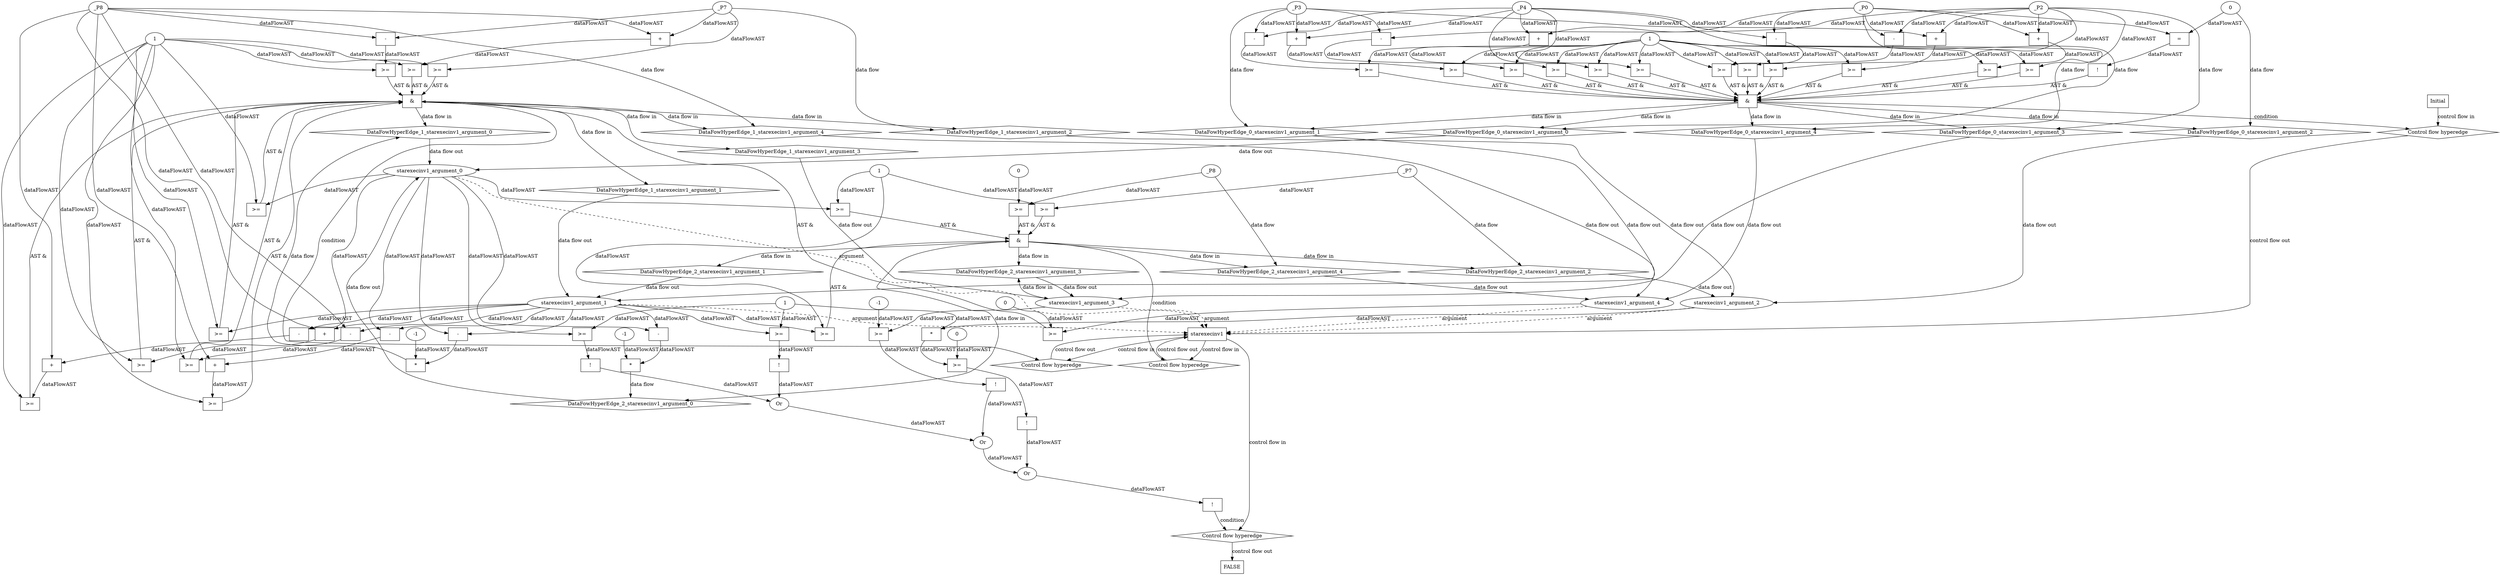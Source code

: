 digraph dag {
"starexecinv1" [label="starexecinv1" nodeName="starexecinv1" class=cfn  shape="rect"];
FALSE [label="FALSE" nodeName=FALSE class=cfn  shape="rect"];
Initial [label="Initial" nodeName=Initial class=cfn  shape="rect"];
ControlFowHyperEdge_0 [label="Control flow hyperedge" nodeName=ControlFowHyperEdge_0 class=controlFlowHyperEdge shape="diamond"];
"Initial" -> ControlFowHyperEdge_0 [label="control flow in"]
ControlFowHyperEdge_0 -> "starexecinv1" [label="control flow out"]
ControlFowHyperEdge_1 [label="Control flow hyperedge" nodeName=ControlFowHyperEdge_1 class=controlFlowHyperEdge shape="diamond"];
"starexecinv1" -> ControlFowHyperEdge_1 [label="control flow in"]
ControlFowHyperEdge_1 -> "starexecinv1" [label="control flow out"]
ControlFowHyperEdge_2 [label="Control flow hyperedge" nodeName=ControlFowHyperEdge_2 class=controlFlowHyperEdge shape="diamond"];
"starexecinv1" -> ControlFowHyperEdge_2 [label="control flow in"]
ControlFowHyperEdge_2 -> "starexecinv1" [label="control flow out"]
ControlFowHyperEdge_3 [label="Control flow hyperedge" nodeName=ControlFowHyperEdge_3 class=controlFlowHyperEdge shape="diamond"];
"starexecinv1" -> ControlFowHyperEdge_3 [label="control flow in"]
ControlFowHyperEdge_3 -> "FALSE" [label="control flow out"]
"starexecinv1_argument_0" [label="starexecinv1_argument_0" nodeName=argument0 class=argument  head="starexecinv1" shape="oval"];
"starexecinv1_argument_0" -> "starexecinv1"[label="argument" style="dashed"]
"starexecinv1_argument_1" [label="starexecinv1_argument_1" nodeName=argument1 class=argument  head="starexecinv1" shape="oval"];
"starexecinv1_argument_1" -> "starexecinv1"[label="argument" style="dashed"]
"starexecinv1_argument_2" [label="starexecinv1_argument_2" nodeName=argument2 class=argument  head="starexecinv1" shape="oval"];
"starexecinv1_argument_2" -> "starexecinv1"[label="argument" style="dashed"]
"starexecinv1_argument_3" [label="starexecinv1_argument_3" nodeName=argument3 class=argument  head="starexecinv1" shape="oval"];
"starexecinv1_argument_3" -> "starexecinv1"[label="argument" style="dashed"]
"starexecinv1_argument_4" [label="starexecinv1_argument_4" nodeName=argument4 class=argument  head="starexecinv1" shape="oval"];
"starexecinv1_argument_4" -> "starexecinv1"[label="argument" style="dashed"]

"xxxstarexecinv1___Initial_0xxx_and" [label="&" nodeName="xxxstarexecinv1___Initial_0xxx_and" class=Operator shape="rect"];
"xxxstarexecinv1___Initial_0xxxguard12_node_0" [label=">=" nodeName="xxxstarexecinv1___Initial_0xxxguard12_node_0" class=Operator  shape="rect"];
"xxxstarexecinv1___Initial_0xxxguard12_node_1" [label="-" nodeName="xxxstarexecinv1___Initial_0xxxguard12_node_1" class= Operator shape="rect"];
"xxxstarexecinv1___Initial_0xxxguard12_node_1" -> "xxxstarexecinv1___Initial_0xxxguard12_node_0"[label="dataFlowAST"]
"xxxstarexecinv1___Initial_0xxxguard_0_node_2" -> "xxxstarexecinv1___Initial_0xxxguard12_node_0"[label="dataFlowAST"]
"xxxstarexecinv1___Initial_0xxxdataFlow4_node_0" -> "xxxstarexecinv1___Initial_0xxxguard12_node_1"[label="dataFlowAST"]
"xxxstarexecinv1___Initial_0xxxdataFlow1_node_0" -> "xxxstarexecinv1___Initial_0xxxguard12_node_1"[label="dataFlowAST"]

"xxxstarexecinv1___Initial_0xxxguard12_node_0" -> "xxxstarexecinv1___Initial_0xxx_and" [label="AST &"];
"xxxstarexecinv1___Initial_0xxxguard6_node_0" [label=">=" nodeName="xxxstarexecinv1___Initial_0xxxguard6_node_0" class=Operator  shape="rect"];
"xxxstarexecinv1___Initial_0xxxdataFlow3_node_0" -> "xxxstarexecinv1___Initial_0xxxguard6_node_0"[label="dataFlowAST"]
"xxxstarexecinv1___Initial_0xxxguard_0_node_2" -> "xxxstarexecinv1___Initial_0xxxguard6_node_0"[label="dataFlowAST"]

"xxxstarexecinv1___Initial_0xxxguard6_node_0" -> "xxxstarexecinv1___Initial_0xxx_and" [label="AST &"];
"xxxstarexecinv1___Initial_0xxxguard10_node_0" [label=">=" nodeName="xxxstarexecinv1___Initial_0xxxguard10_node_0" class=Operator  shape="rect"];
"xxxstarexecinv1___Initial_0xxxguard10_node_1" [label="+" nodeName="xxxstarexecinv1___Initial_0xxxguard10_node_1" class= Operator shape="rect"];
"xxxstarexecinv1___Initial_0xxxguard10_node_1" -> "xxxstarexecinv1___Initial_0xxxguard10_node_0"[label="dataFlowAST"]
"xxxstarexecinv1___Initial_0xxxguard_0_node_2" -> "xxxstarexecinv1___Initial_0xxxguard10_node_0"[label="dataFlowAST"]
"xxxstarexecinv1___Initial_0xxxdataFlow3_node_0" -> "xxxstarexecinv1___Initial_0xxxguard10_node_1"[label="dataFlowAST"]
"xxxstarexecinv1___Initial_0xxxdataFlow_0_node_0" -> "xxxstarexecinv1___Initial_0xxxguard10_node_1"[label="dataFlowAST"]

"xxxstarexecinv1___Initial_0xxxguard10_node_0" -> "xxxstarexecinv1___Initial_0xxx_and" [label="AST &"];
"xxxstarexecinv1___Initial_0xxxguard3_node_0" [label=">=" nodeName="xxxstarexecinv1___Initial_0xxxguard3_node_0" class=Operator  shape="rect"];
"xxxstarexecinv1___Initial_0xxxguard3_node_1" [label="+" nodeName="xxxstarexecinv1___Initial_0xxxguard3_node_1" class= Operator shape="rect"];
"xxxstarexecinv1___Initial_0xxxguard3_node_1" -> "xxxstarexecinv1___Initial_0xxxguard3_node_0"[label="dataFlowAST"]
"xxxstarexecinv1___Initial_0xxxguard_0_node_2" -> "xxxstarexecinv1___Initial_0xxxguard3_node_0"[label="dataFlowAST"]
"xxxstarexecinv1___Initial_0xxxdataFlow3_node_0" -> "xxxstarexecinv1___Initial_0xxxguard3_node_1"[label="dataFlowAST"]
"xxxstarexecinv1___Initial_0xxxdataFlow1_node_0" -> "xxxstarexecinv1___Initial_0xxxguard3_node_1"[label="dataFlowAST"]

"xxxstarexecinv1___Initial_0xxxguard3_node_0" -> "xxxstarexecinv1___Initial_0xxx_and" [label="AST &"];
"xxxstarexecinv1___Initial_0xxxguard5_node_0" [label=">=" nodeName="xxxstarexecinv1___Initial_0xxxguard5_node_0" class=Operator  shape="rect"];
"xxxstarexecinv1___Initial_0xxxguard5_node_1" [label="-" nodeName="xxxstarexecinv1___Initial_0xxxguard5_node_1" class= Operator shape="rect"];
"xxxstarexecinv1___Initial_0xxxguard5_node_1" -> "xxxstarexecinv1___Initial_0xxxguard5_node_0"[label="dataFlowAST"]
"xxxstarexecinv1___Initial_0xxxguard_0_node_2" -> "xxxstarexecinv1___Initial_0xxxguard5_node_0"[label="dataFlowAST"]
"xxxstarexecinv1___Initial_0xxxdataFlow3_node_0" -> "xxxstarexecinv1___Initial_0xxxguard5_node_1"[label="dataFlowAST"]
"xxxstarexecinv1___Initial_0xxxdataFlow1_node_0" -> "xxxstarexecinv1___Initial_0xxxguard5_node_1"[label="dataFlowAST"]

"xxxstarexecinv1___Initial_0xxxguard5_node_0" -> "xxxstarexecinv1___Initial_0xxx_and" [label="AST &"];
"xxxstarexecinv1___Initial_0xxxguard9_node_0" [label=">=" nodeName="xxxstarexecinv1___Initial_0xxxguard9_node_0" class=Operator  shape="rect"];
"xxxstarexecinv1___Initial_0xxxguard9_node_1" [label="-" nodeName="xxxstarexecinv1___Initial_0xxxguard9_node_1" class= Operator shape="rect"];
"xxxstarexecinv1___Initial_0xxxguard9_node_1" -> "xxxstarexecinv1___Initial_0xxxguard9_node_0"[label="dataFlowAST"]
"xxxstarexecinv1___Initial_0xxxguard_0_node_2" -> "xxxstarexecinv1___Initial_0xxxguard9_node_0"[label="dataFlowAST"]
"xxxstarexecinv1___Initial_0xxxdataFlow4_node_0" -> "xxxstarexecinv1___Initial_0xxxguard9_node_1"[label="dataFlowAST"]
"xxxstarexecinv1___Initial_0xxxdataFlow_0_node_0" -> "xxxstarexecinv1___Initial_0xxxguard9_node_1"[label="dataFlowAST"]

"xxxstarexecinv1___Initial_0xxxguard9_node_0" -> "xxxstarexecinv1___Initial_0xxx_and" [label="AST &"];
"xxxstarexecinv1___Initial_0xxxguard4_node_0" [label=">=" nodeName="xxxstarexecinv1___Initial_0xxxguard4_node_0" class=Operator  shape="rect"];
"xxxstarexecinv1___Initial_0xxxdataFlow4_node_0" -> "xxxstarexecinv1___Initial_0xxxguard4_node_0"[label="dataFlowAST"]
"xxxstarexecinv1___Initial_0xxxguard_0_node_2" -> "xxxstarexecinv1___Initial_0xxxguard4_node_0"[label="dataFlowAST"]

"xxxstarexecinv1___Initial_0xxxguard4_node_0" -> "xxxstarexecinv1___Initial_0xxx_and" [label="AST &"];
"xxxstarexecinv1___Initial_0xxxguard11_node_0" [label=">=" nodeName="xxxstarexecinv1___Initial_0xxxguard11_node_0" class=Operator  shape="rect"];
"xxxstarexecinv1___Initial_0xxxdataFlow4_node_0" -> "xxxstarexecinv1___Initial_0xxxguard11_node_0"[label="dataFlowAST"]
"xxxstarexecinv1___Initial_0xxxguard_0_node_2" -> "xxxstarexecinv1___Initial_0xxxguard11_node_0"[label="dataFlowAST"]

"xxxstarexecinv1___Initial_0xxxguard11_node_0" -> "xxxstarexecinv1___Initial_0xxx_and" [label="AST &"];
"xxxstarexecinv1___Initial_0xxxguard1_node_0" [label=">=" nodeName="xxxstarexecinv1___Initial_0xxxguard1_node_0" class=Operator  shape="rect"];
"xxxstarexecinv1___Initial_0xxxguard1_node_1" [label="+" nodeName="xxxstarexecinv1___Initial_0xxxguard1_node_1" class= Operator shape="rect"];
"xxxstarexecinv1___Initial_0xxxguard1_node_1" -> "xxxstarexecinv1___Initial_0xxxguard1_node_0"[label="dataFlowAST"]
"xxxstarexecinv1___Initial_0xxxguard_0_node_2" -> "xxxstarexecinv1___Initial_0xxxguard1_node_0"[label="dataFlowAST"]
"xxxstarexecinv1___Initial_0xxxdataFlow4_node_0" -> "xxxstarexecinv1___Initial_0xxxguard1_node_1"[label="dataFlowAST"]
"xxxstarexecinv1___Initial_0xxxdataFlow_0_node_0" -> "xxxstarexecinv1___Initial_0xxxguard1_node_1"[label="dataFlowAST"]

"xxxstarexecinv1___Initial_0xxxguard1_node_0" -> "xxxstarexecinv1___Initial_0xxx_and" [label="AST &"];
"xxxstarexecinv1___Initial_0xxxguard_0_node_0" [label=">=" nodeName="xxxstarexecinv1___Initial_0xxxguard_0_node_0" class=Operator  shape="rect"];
"xxxstarexecinv1___Initial_0xxxguard_0_node_2" [label="1" nodeName="xxxstarexecinv1___Initial_0xxxguard_0_node_2" class=Literal ];
"xxxstarexecinv1___Initial_0xxxdataFlow3_node_0" -> "xxxstarexecinv1___Initial_0xxxguard_0_node_0"[label="dataFlowAST"]
"xxxstarexecinv1___Initial_0xxxguard_0_node_2" -> "xxxstarexecinv1___Initial_0xxxguard_0_node_0"[label="dataFlowAST"]

"xxxstarexecinv1___Initial_0xxxguard_0_node_0" -> "xxxstarexecinv1___Initial_0xxx_and" [label="AST &"];
"xxxstarexecinv1___Initial_0xxxguard7_node_0" [label="!" nodeName="xxxstarexecinv1___Initial_0xxxguard7_node_0" class=Operator shape="rect"];
"xxxstarexecinv1___Initial_0xxxguard7_node_1" [label="=" nodeName="xxxstarexecinv1___Initial_0xxxguard7_node_1" class=Operator  shape="rect"];
"xxxstarexecinv1___Initial_0xxxguard7_node_1" -> "xxxstarexecinv1___Initial_0xxxguard7_node_0"[label="dataFlowAST"]
"xxxstarexecinv1___Initial_0xxxdataFlow_0_node_0" -> "xxxstarexecinv1___Initial_0xxxguard7_node_1"[label="dataFlowAST"]
"xxxstarexecinv1___Initial_0xxxdataFlow2_node_0" -> "xxxstarexecinv1___Initial_0xxxguard7_node_1"[label="dataFlowAST"]

"xxxstarexecinv1___Initial_0xxxguard7_node_0" -> "xxxstarexecinv1___Initial_0xxx_and" [label="AST &"];
"xxxstarexecinv1___Initial_0xxxguard2_node_0" [label=">=" nodeName="xxxstarexecinv1___Initial_0xxxguard2_node_0" class=Operator  shape="rect"];
"xxxstarexecinv1___Initial_0xxxguard2_node_1" [label="+" nodeName="xxxstarexecinv1___Initial_0xxxguard2_node_1" class= Operator shape="rect"];
"xxxstarexecinv1___Initial_0xxxguard2_node_1" -> "xxxstarexecinv1___Initial_0xxxguard2_node_0"[label="dataFlowAST"]
"xxxstarexecinv1___Initial_0xxxguard_0_node_2" -> "xxxstarexecinv1___Initial_0xxxguard2_node_0"[label="dataFlowAST"]
"xxxstarexecinv1___Initial_0xxxdataFlow4_node_0" -> "xxxstarexecinv1___Initial_0xxxguard2_node_1"[label="dataFlowAST"]
"xxxstarexecinv1___Initial_0xxxdataFlow1_node_0" -> "xxxstarexecinv1___Initial_0xxxguard2_node_1"[label="dataFlowAST"]

"xxxstarexecinv1___Initial_0xxxguard2_node_0" -> "xxxstarexecinv1___Initial_0xxx_and" [label="AST &"];
"xxxstarexecinv1___Initial_0xxxguard8_node_0" [label=">=" nodeName="xxxstarexecinv1___Initial_0xxxguard8_node_0" class=Operator  shape="rect"];
"xxxstarexecinv1___Initial_0xxxguard8_node_1" [label="-" nodeName="xxxstarexecinv1___Initial_0xxxguard8_node_1" class= Operator shape="rect"];
"xxxstarexecinv1___Initial_0xxxguard8_node_1" -> "xxxstarexecinv1___Initial_0xxxguard8_node_0"[label="dataFlowAST"]
"xxxstarexecinv1___Initial_0xxxguard_0_node_2" -> "xxxstarexecinv1___Initial_0xxxguard8_node_0"[label="dataFlowAST"]
"xxxstarexecinv1___Initial_0xxxdataFlow3_node_0" -> "xxxstarexecinv1___Initial_0xxxguard8_node_1"[label="dataFlowAST"]
"xxxstarexecinv1___Initial_0xxxdataFlow_0_node_0" -> "xxxstarexecinv1___Initial_0xxxguard8_node_1"[label="dataFlowAST"]

"xxxstarexecinv1___Initial_0xxxguard8_node_0" -> "xxxstarexecinv1___Initial_0xxx_and" [label="AST &"];
"xxxstarexecinv1___Initial_0xxx_and" -> "ControlFowHyperEdge_0" [label="condition"];
"xxxstarexecinv1___Initial_0xxxdataFlow_0_node_0" [label="_P0" nodeName="xxxstarexecinv1___Initial_0xxxdataFlow_0_node_0" class=Constant ];

"xxxstarexecinv1___Initial_0xxxdataFlow_0_node_0" -> "DataFowHyperEdge_0_starexecinv1_argument_0" [label="data flow"];
"xxxstarexecinv1___Initial_0xxxdataFlow1_node_0" [label="_P3" nodeName="xxxstarexecinv1___Initial_0xxxdataFlow1_node_0" class=Constant ];

"xxxstarexecinv1___Initial_0xxxdataFlow1_node_0" -> "DataFowHyperEdge_0_starexecinv1_argument_1" [label="data flow"];
"xxxstarexecinv1___Initial_0xxxdataFlow2_node_0" [label="0" nodeName="xxxstarexecinv1___Initial_0xxxdataFlow2_node_0" class=Literal ];

"xxxstarexecinv1___Initial_0xxxdataFlow2_node_0" -> "DataFowHyperEdge_0_starexecinv1_argument_2" [label="data flow"];
"xxxstarexecinv1___Initial_0xxxdataFlow3_node_0" [label="_P4" nodeName="xxxstarexecinv1___Initial_0xxxdataFlow3_node_0" class=Constant ];

"xxxstarexecinv1___Initial_0xxxdataFlow3_node_0" -> "DataFowHyperEdge_0_starexecinv1_argument_4" [label="data flow"];
"xxxstarexecinv1___Initial_0xxxdataFlow4_node_0" [label="_P2" nodeName="xxxstarexecinv1___Initial_0xxxdataFlow4_node_0" class=Constant ];

"xxxstarexecinv1___Initial_0xxxdataFlow4_node_0" -> "DataFowHyperEdge_0_starexecinv1_argument_3" [label="data flow"];
"xxxstarexecinv1___starexecinv1_1xxx_and" [label="&" nodeName="xxxstarexecinv1___starexecinv1_1xxx_and" class=Operator shape="rect"];
"xxxstarexecinv1___starexecinv1_1xxxguard8_node_0" [label=">=" nodeName="xxxstarexecinv1___starexecinv1_1xxxguard8_node_0" class=Operator  shape="rect"];
"xxxstarexecinv1___starexecinv1_1xxxguard8_node_1" [label="+" nodeName="xxxstarexecinv1___starexecinv1_1xxxguard8_node_1" class= Operator shape="rect"];
"xxxstarexecinv1___starexecinv1_1xxxguard8_node_3" [label="-" nodeName="xxxstarexecinv1___starexecinv1_1xxxguard8_node_3" class= Operator shape="rect"];
"xxxstarexecinv1___starexecinv1_1xxxguard8_node_1" -> "xxxstarexecinv1___starexecinv1_1xxxguard8_node_0"[label="dataFlowAST"]
"xxxstarexecinv1___starexecinv1_1xxxguard_0_node_2" -> "xxxstarexecinv1___starexecinv1_1xxxguard8_node_0"[label="dataFlowAST"]
"xxxstarexecinv1___starexecinv1_1xxxdataFlow2_node_0" -> "xxxstarexecinv1___starexecinv1_1xxxguard8_node_1"[label="dataFlowAST"]
"xxxstarexecinv1___starexecinv1_1xxxguard8_node_3" -> "xxxstarexecinv1___starexecinv1_1xxxguard8_node_1"[label="dataFlowAST"]
"starexecinv1_argument_1" -> "xxxstarexecinv1___starexecinv1_1xxxguard8_node_3"[label="dataFlowAST"]
"starexecinv1_argument_0" -> "xxxstarexecinv1___starexecinv1_1xxxguard8_node_3"[label="dataFlowAST"]

"xxxstarexecinv1___starexecinv1_1xxxguard8_node_0" -> "xxxstarexecinv1___starexecinv1_1xxx_and" [label="AST &"];
"xxxstarexecinv1___starexecinv1_1xxxguard6_node_0" [label=">=" nodeName="xxxstarexecinv1___starexecinv1_1xxxguard6_node_0" class=Operator  shape="rect"];
"xxxstarexecinv1___starexecinv1_1xxxguard6_node_1" [label="+" nodeName="xxxstarexecinv1___starexecinv1_1xxxguard6_node_1" class= Operator shape="rect"];
"xxxstarexecinv1___starexecinv1_1xxxguard6_node_1" -> "xxxstarexecinv1___starexecinv1_1xxxguard6_node_0"[label="dataFlowAST"]
"xxxstarexecinv1___starexecinv1_1xxxguard_0_node_2" -> "xxxstarexecinv1___starexecinv1_1xxxguard6_node_0"[label="dataFlowAST"]
"xxxstarexecinv1___starexecinv1_1xxxdataFlow2_node_0" -> "xxxstarexecinv1___starexecinv1_1xxxguard6_node_1"[label="dataFlowAST"]
"starexecinv1_argument_1" -> "xxxstarexecinv1___starexecinv1_1xxxguard6_node_1"[label="dataFlowAST"]

"xxxstarexecinv1___starexecinv1_1xxxguard6_node_0" -> "xxxstarexecinv1___starexecinv1_1xxx_and" [label="AST &"];
"xxxstarexecinv1___starexecinv1_1xxxguard_0_node_0" [label=">=" nodeName="xxxstarexecinv1___starexecinv1_1xxxguard_0_node_0" class=Operator  shape="rect"];
"xxxstarexecinv1___starexecinv1_1xxxguard_0_node_2" [label="1" nodeName="xxxstarexecinv1___starexecinv1_1xxxguard_0_node_2" class=Literal ];
"starexecinv1_argument_0" -> "xxxstarexecinv1___starexecinv1_1xxxguard_0_node_0"[label="dataFlowAST"]
"xxxstarexecinv1___starexecinv1_1xxxguard_0_node_2" -> "xxxstarexecinv1___starexecinv1_1xxxguard_0_node_0"[label="dataFlowAST"]

"xxxstarexecinv1___starexecinv1_1xxxguard_0_node_0" -> "xxxstarexecinv1___starexecinv1_1xxx_and" [label="AST &"];
"xxxstarexecinv1___starexecinv1_1xxxguard1_node_0" [label=">=" nodeName="xxxstarexecinv1___starexecinv1_1xxxguard1_node_0" class=Operator  shape="rect"];
"xxxstarexecinv1___starexecinv1_1xxxguard1_node_1" [label="+" nodeName="xxxstarexecinv1___starexecinv1_1xxxguard1_node_1" class= Operator shape="rect"];
"xxxstarexecinv1___starexecinv1_1xxxguard1_node_3" [label="-" nodeName="xxxstarexecinv1___starexecinv1_1xxxguard1_node_3" class= Operator shape="rect"];
"xxxstarexecinv1___starexecinv1_1xxxguard1_node_1" -> "xxxstarexecinv1___starexecinv1_1xxxguard1_node_0"[label="dataFlowAST"]
"xxxstarexecinv1___starexecinv1_1xxxguard_0_node_2" -> "xxxstarexecinv1___starexecinv1_1xxxguard1_node_0"[label="dataFlowAST"]
"xxxstarexecinv1___starexecinv1_1xxxdataFlow2_node_0" -> "xxxstarexecinv1___starexecinv1_1xxxguard1_node_1"[label="dataFlowAST"]
"xxxstarexecinv1___starexecinv1_1xxxguard1_node_3" -> "xxxstarexecinv1___starexecinv1_1xxxguard1_node_1"[label="dataFlowAST"]
"starexecinv1_argument_0" -> "xxxstarexecinv1___starexecinv1_1xxxguard1_node_3"[label="dataFlowAST"]
"starexecinv1_argument_1" -> "xxxstarexecinv1___starexecinv1_1xxxguard1_node_3"[label="dataFlowAST"]

"xxxstarexecinv1___starexecinv1_1xxxguard1_node_0" -> "xxxstarexecinv1___starexecinv1_1xxx_and" [label="AST &"];
"xxxstarexecinv1___starexecinv1_1xxxguard5_node_0" [label=">=" nodeName="xxxstarexecinv1___starexecinv1_1xxxguard5_node_0" class=Operator  shape="rect"];
"xxxstarexecinv1___starexecinv1_1xxxguard5_node_1" [label="-" nodeName="xxxstarexecinv1___starexecinv1_1xxxguard5_node_1" class= Operator shape="rect"];
"xxxstarexecinv1___starexecinv1_1xxxguard5_node_1" -> "xxxstarexecinv1___starexecinv1_1xxxguard5_node_0"[label="dataFlowAST"]
"xxxstarexecinv1___starexecinv1_1xxxguard_0_node_2" -> "xxxstarexecinv1___starexecinv1_1xxxguard5_node_0"[label="dataFlowAST"]
"xxxstarexecinv1___starexecinv1_1xxxdataFlow2_node_0" -> "xxxstarexecinv1___starexecinv1_1xxxguard5_node_1"[label="dataFlowAST"]
"xxxstarexecinv1___starexecinv1_1xxxdataFlow1_node_0" -> "xxxstarexecinv1___starexecinv1_1xxxguard5_node_1"[label="dataFlowAST"]

"xxxstarexecinv1___starexecinv1_1xxxguard5_node_0" -> "xxxstarexecinv1___starexecinv1_1xxx_and" [label="AST &"];
"xxxstarexecinv1___starexecinv1_1xxxguard9_node_0" [label=">=" nodeName="xxxstarexecinv1___starexecinv1_1xxxguard9_node_0" class=Operator  shape="rect"];
"xxxstarexecinv1___starexecinv1_1xxxdataFlow1_node_0" -> "xxxstarexecinv1___starexecinv1_1xxxguard9_node_0"[label="dataFlowAST"]
"xxxstarexecinv1___starexecinv1_1xxxguard_0_node_2" -> "xxxstarexecinv1___starexecinv1_1xxxguard9_node_0"[label="dataFlowAST"]

"xxxstarexecinv1___starexecinv1_1xxxguard9_node_0" -> "xxxstarexecinv1___starexecinv1_1xxx_and" [label="AST &"];
"xxxstarexecinv1___starexecinv1_1xxxguard2_node_0" [label=">=" nodeName="xxxstarexecinv1___starexecinv1_1xxxguard2_node_0" class=Operator  shape="rect"];
"xxxstarexecinv1___starexecinv1_1xxxguard2_node_1" [label="-" nodeName="xxxstarexecinv1___starexecinv1_1xxxguard2_node_1" class= Operator shape="rect"];
"xxxstarexecinv1___starexecinv1_1xxxguard2_node_1" -> "xxxstarexecinv1___starexecinv1_1xxxguard2_node_0"[label="dataFlowAST"]
"xxxstarexecinv1___starexecinv1_1xxxguard_0_node_2" -> "xxxstarexecinv1___starexecinv1_1xxxguard2_node_0"[label="dataFlowAST"]
"xxxstarexecinv1___starexecinv1_1xxxdataFlow2_node_0" -> "xxxstarexecinv1___starexecinv1_1xxxguard2_node_1"[label="dataFlowAST"]
"starexecinv1_argument_1" -> "xxxstarexecinv1___starexecinv1_1xxxguard2_node_1"[label="dataFlowAST"]

"xxxstarexecinv1___starexecinv1_1xxxguard2_node_0" -> "xxxstarexecinv1___starexecinv1_1xxx_and" [label="AST &"];
"xxxstarexecinv1___starexecinv1_1xxxguard7_node_0" [label=">=" nodeName="xxxstarexecinv1___starexecinv1_1xxxguard7_node_0" class=Operator  shape="rect"];
"xxxstarexecinv1___starexecinv1_1xxxguard7_node_1" [label="+" nodeName="xxxstarexecinv1___starexecinv1_1xxxguard7_node_1" class= Operator shape="rect"];
"xxxstarexecinv1___starexecinv1_1xxxguard7_node_1" -> "xxxstarexecinv1___starexecinv1_1xxxguard7_node_0"[label="dataFlowAST"]
"xxxstarexecinv1___starexecinv1_1xxxguard_0_node_2" -> "xxxstarexecinv1___starexecinv1_1xxxguard7_node_0"[label="dataFlowAST"]
"xxxstarexecinv1___starexecinv1_1xxxdataFlow1_node_0" -> "xxxstarexecinv1___starexecinv1_1xxxguard7_node_1"[label="dataFlowAST"]
"xxxstarexecinv1___starexecinv1_1xxxdataFlow2_node_0" -> "xxxstarexecinv1___starexecinv1_1xxxguard7_node_1"[label="dataFlowAST"]

"xxxstarexecinv1___starexecinv1_1xxxguard7_node_0" -> "xxxstarexecinv1___starexecinv1_1xxx_and" [label="AST &"];
"xxxstarexecinv1___starexecinv1_1xxxguard4_node_0" [label=">=" nodeName="xxxstarexecinv1___starexecinv1_1xxxguard4_node_0" class=Operator  shape="rect"];
"starexecinv1_argument_1" -> "xxxstarexecinv1___starexecinv1_1xxxguard4_node_0"[label="dataFlowAST"]
"xxxstarexecinv1___starexecinv1_1xxxguard_0_node_2" -> "xxxstarexecinv1___starexecinv1_1xxxguard4_node_0"[label="dataFlowAST"]

"xxxstarexecinv1___starexecinv1_1xxxguard4_node_0" -> "xxxstarexecinv1___starexecinv1_1xxx_and" [label="AST &"];
"xxxstarexecinv1___starexecinv1_1xxxguard3_node_0" [label=">=" nodeName="xxxstarexecinv1___starexecinv1_1xxxguard3_node_0" class=Operator  shape="rect"];
"xxxstarexecinv1___starexecinv1_1xxxguard3_node_1" [label="0" nodeName="xxxstarexecinv1___starexecinv1_1xxxguard3_node_1" class=Literal ];
"xxxstarexecinv1___starexecinv1_1xxxguard3_node_1" -> "xxxstarexecinv1___starexecinv1_1xxxguard3_node_0"[label="dataFlowAST"]
"starexecinv1_argument_4" -> "xxxstarexecinv1___starexecinv1_1xxxguard3_node_0"[label="dataFlowAST"]

"xxxstarexecinv1___starexecinv1_1xxxguard3_node_0" -> "xxxstarexecinv1___starexecinv1_1xxx_and" [label="AST &"];
"xxxstarexecinv1___starexecinv1_1xxx_and" -> "ControlFowHyperEdge_1" [label="condition"];
"xxxstarexecinv1___starexecinv1_1xxxdataFlow_0_node_0" [label="*" nodeName="xxxstarexecinv1___starexecinv1_1xxxdataFlow_0_node_0" class=Operator  shape="rect"];
"xxxstarexecinv1___starexecinv1_1xxxdataFlow_0_node_1" [label="-1" nodeName="xxxstarexecinv1___starexecinv1_1xxxdataFlow_0_node_1" class=Coeff ];
"xxxstarexecinv1___starexecinv1_1xxxdataFlow_0_node_2" [label="-" nodeName="xxxstarexecinv1___starexecinv1_1xxxdataFlow_0_node_2" class= Operator shape="rect"];
"xxxstarexecinv1___starexecinv1_1xxxdataFlow_0_node_1" -> "xxxstarexecinv1___starexecinv1_1xxxdataFlow_0_node_0"[label="dataFlowAST"]
"xxxstarexecinv1___starexecinv1_1xxxdataFlow_0_node_2" -> "xxxstarexecinv1___starexecinv1_1xxxdataFlow_0_node_0"[label="dataFlowAST"]
"starexecinv1_argument_1" -> "xxxstarexecinv1___starexecinv1_1xxxdataFlow_0_node_2"[label="dataFlowAST"]
"starexecinv1_argument_0" -> "xxxstarexecinv1___starexecinv1_1xxxdataFlow_0_node_2"[label="dataFlowAST"]

"xxxstarexecinv1___starexecinv1_1xxxdataFlow_0_node_0" -> "DataFowHyperEdge_1_starexecinv1_argument_0" [label="data flow"];
"xxxstarexecinv1___starexecinv1_1xxxdataFlow1_node_0" [label="_P7" nodeName="xxxstarexecinv1___starexecinv1_1xxxdataFlow1_node_0" class=Constant ];

"xxxstarexecinv1___starexecinv1_1xxxdataFlow1_node_0" -> "DataFowHyperEdge_1_starexecinv1_argument_2" [label="data flow"];
"xxxstarexecinv1___starexecinv1_1xxxdataFlow2_node_0" [label="_P8" nodeName="xxxstarexecinv1___starexecinv1_1xxxdataFlow2_node_0" class=Constant ];

"xxxstarexecinv1___starexecinv1_1xxxdataFlow2_node_0" -> "DataFowHyperEdge_1_starexecinv1_argument_4" [label="data flow"];
"xxxstarexecinv1___starexecinv1_2xxx_and" [label="&" nodeName="xxxstarexecinv1___starexecinv1_2xxx_and" class=Operator shape="rect"];
"xxxstarexecinv1___starexecinv1_2xxxguard_0_node_0" [label=">=" nodeName="xxxstarexecinv1___starexecinv1_2xxxguard_0_node_0" class=Operator  shape="rect"];
"xxxstarexecinv1___starexecinv1_2xxxguard_0_node_2" [label="1" nodeName="xxxstarexecinv1___starexecinv1_2xxxguard_0_node_2" class=Literal ];
"xxxstarexecinv1___starexecinv1_2xxxdataFlow1_node_0" -> "xxxstarexecinv1___starexecinv1_2xxxguard_0_node_0"[label="dataFlowAST"]
"xxxstarexecinv1___starexecinv1_2xxxguard_0_node_2" -> "xxxstarexecinv1___starexecinv1_2xxxguard_0_node_0"[label="dataFlowAST"]

"xxxstarexecinv1___starexecinv1_2xxxguard_0_node_0" -> "xxxstarexecinv1___starexecinv1_2xxx_and" [label="AST &"];
"xxxstarexecinv1___starexecinv1_2xxxguard1_node_0" [label=">=" nodeName="xxxstarexecinv1___starexecinv1_2xxxguard1_node_0" class=Operator  shape="rect"];
"xxxstarexecinv1___starexecinv1_2xxxguard1_node_2" [label="0" nodeName="xxxstarexecinv1___starexecinv1_2xxxguard1_node_2" class=Literal ];
"xxxstarexecinv1___starexecinv1_2xxxdataFlow2_node_0" -> "xxxstarexecinv1___starexecinv1_2xxxguard1_node_0"[label="dataFlowAST"]
"xxxstarexecinv1___starexecinv1_2xxxguard1_node_2" -> "xxxstarexecinv1___starexecinv1_2xxxguard1_node_0"[label="dataFlowAST"]

"xxxstarexecinv1___starexecinv1_2xxxguard1_node_0" -> "xxxstarexecinv1___starexecinv1_2xxx_and" [label="AST &"];
"xxxstarexecinv1___starexecinv1_2xxxguard2_node_0" [label=">=" nodeName="xxxstarexecinv1___starexecinv1_2xxxguard2_node_0" class=Operator  shape="rect"];
"starexecinv1_argument_1" -> "xxxstarexecinv1___starexecinv1_2xxxguard2_node_0"[label="dataFlowAST"]
"xxxstarexecinv1___starexecinv1_2xxxguard_0_node_2" -> "xxxstarexecinv1___starexecinv1_2xxxguard2_node_0"[label="dataFlowAST"]

"xxxstarexecinv1___starexecinv1_2xxxguard2_node_0" -> "xxxstarexecinv1___starexecinv1_2xxx_and" [label="AST &"];
"xxxstarexecinv1___starexecinv1_2xxxguard3_node_0" [label=">=" nodeName="xxxstarexecinv1___starexecinv1_2xxxguard3_node_0" class=Operator  shape="rect"];
"starexecinv1_argument_0" -> "xxxstarexecinv1___starexecinv1_2xxxguard3_node_0"[label="dataFlowAST"]
"xxxstarexecinv1___starexecinv1_2xxxguard_0_node_2" -> "xxxstarexecinv1___starexecinv1_2xxxguard3_node_0"[label="dataFlowAST"]

"xxxstarexecinv1___starexecinv1_2xxxguard3_node_0" -> "xxxstarexecinv1___starexecinv1_2xxx_and" [label="AST &"];
"xxxstarexecinv1___starexecinv1_2xxx_and" -> "ControlFowHyperEdge_2" [label="condition"];
"xxxstarexecinv1___starexecinv1_2xxxdataFlow_0_node_0" [label="*" nodeName="xxxstarexecinv1___starexecinv1_2xxxdataFlow_0_node_0" class=Operator  shape="rect"];
"xxxstarexecinv1___starexecinv1_2xxxdataFlow_0_node_1" [label="-1" nodeName="xxxstarexecinv1___starexecinv1_2xxxdataFlow_0_node_1" class=Coeff ];
"xxxstarexecinv1___starexecinv1_2xxxdataFlow_0_node_2" [label="-" nodeName="xxxstarexecinv1___starexecinv1_2xxxdataFlow_0_node_2" class= Operator shape="rect"];
"xxxstarexecinv1___starexecinv1_2xxxdataFlow_0_node_1" -> "xxxstarexecinv1___starexecinv1_2xxxdataFlow_0_node_0"[label="dataFlowAST"]
"xxxstarexecinv1___starexecinv1_2xxxdataFlow_0_node_2" -> "xxxstarexecinv1___starexecinv1_2xxxdataFlow_0_node_0"[label="dataFlowAST"]
"starexecinv1_argument_1" -> "xxxstarexecinv1___starexecinv1_2xxxdataFlow_0_node_2"[label="dataFlowAST"]
"starexecinv1_argument_0" -> "xxxstarexecinv1___starexecinv1_2xxxdataFlow_0_node_2"[label="dataFlowAST"]

"xxxstarexecinv1___starexecinv1_2xxxdataFlow_0_node_0" -> "DataFowHyperEdge_2_starexecinv1_argument_0" [label="data flow"];
"xxxstarexecinv1___starexecinv1_2xxxdataFlow1_node_0" [label="_P7" nodeName="xxxstarexecinv1___starexecinv1_2xxxdataFlow1_node_0" class=Constant ];

"xxxstarexecinv1___starexecinv1_2xxxdataFlow1_node_0" -> "DataFowHyperEdge_2_starexecinv1_argument_2" [label="data flow"];
"xxxstarexecinv1___starexecinv1_2xxxdataFlow2_node_0" [label="_P8" nodeName="xxxstarexecinv1___starexecinv1_2xxxdataFlow2_node_0" class=Constant ];

"xxxstarexecinv1___starexecinv1_2xxxdataFlow2_node_0" -> "DataFowHyperEdge_2_starexecinv1_argument_4" [label="data flow"];
"xxxFALSE___starexecinv1_3xxxguard_0_node_0" [label="!" nodeName="xxxFALSE___starexecinv1_3xxxguard_0_node_0" class=Operator shape="rect"];
"xxxFALSE___starexecinv1_3xxxguard_0_node_1" [label="Or" nodeName="xxxFALSE___starexecinv1_3xxxguard_0_node_1" class=Operator ];
"xxxFALSE___starexecinv1_3xxxguard_0_node_2" [label="Or" nodeName="xxxFALSE___starexecinv1_3xxxguard_0_node_2" class=Operator ];
"xxxFALSE___starexecinv1_3xxxguard_0_node_3" [label="Or" nodeName="xxxFALSE___starexecinv1_3xxxguard_0_node_3" class=Operator ];
"xxxFALSE___starexecinv1_3xxxguard_0_node_4" [label="!" nodeName="xxxFALSE___starexecinv1_3xxxguard_0_node_4" class=Operator shape="rect"];
"xxxFALSE___starexecinv1_3xxxguard_0_node_5" [label=">=" nodeName="xxxFALSE___starexecinv1_3xxxguard_0_node_5" class=Operator  shape="rect"];
"xxxFALSE___starexecinv1_3xxxguard_0_node_7" [label="1" nodeName="xxxFALSE___starexecinv1_3xxxguard_0_node_7" class=Literal ];
"xxxFALSE___starexecinv1_3xxxguard_0_node_8" [label="!" nodeName="xxxFALSE___starexecinv1_3xxxguard_0_node_8" class=Operator shape="rect"];
"xxxFALSE___starexecinv1_3xxxguard_0_node_9" [label=">=" nodeName="xxxFALSE___starexecinv1_3xxxguard_0_node_9" class=Operator  shape="rect"];
"xxxFALSE___starexecinv1_3xxxguard_0_node_12" [label="!" nodeName="xxxFALSE___starexecinv1_3xxxguard_0_node_12" class=Operator shape="rect"];
"xxxFALSE___starexecinv1_3xxxguard_0_node_13" [label=">=" nodeName="xxxFALSE___starexecinv1_3xxxguard_0_node_13" class=Operator  shape="rect"];
"xxxFALSE___starexecinv1_3xxxguard_0_node_14" [label="-1" nodeName="xxxFALSE___starexecinv1_3xxxguard_0_node_14" class=Literal ];
"xxxFALSE___starexecinv1_3xxxguard_0_node_16" [label="!" nodeName="xxxFALSE___starexecinv1_3xxxguard_0_node_16" class=Operator shape="rect"];
"xxxFALSE___starexecinv1_3xxxguard_0_node_17" [label=">=" nodeName="xxxFALSE___starexecinv1_3xxxguard_0_node_17" class=Operator  shape="rect"];
"xxxFALSE___starexecinv1_3xxxguard_0_node_18" [label="*" nodeName="xxxFALSE___starexecinv1_3xxxguard_0_node_18" class=Operator  shape="rect"];
"xxxFALSE___starexecinv1_3xxxguard_0_node_7" [label="1" nodeName="xxxFALSE___starexecinv1_3xxxguard_0_node_7" class=Coeff ];
"xxxFALSE___starexecinv1_3xxxguard_0_node_21" [label="0" nodeName="xxxFALSE___starexecinv1_3xxxguard_0_node_21" class=Literal ];
"xxxFALSE___starexecinv1_3xxxguard_0_node_1" -> "xxxFALSE___starexecinv1_3xxxguard_0_node_0"[label="dataFlowAST"]
"xxxFALSE___starexecinv1_3xxxguard_0_node_2" -> "xxxFALSE___starexecinv1_3xxxguard_0_node_1"[label="dataFlowAST"]
"xxxFALSE___starexecinv1_3xxxguard_0_node_16" -> "xxxFALSE___starexecinv1_3xxxguard_0_node_1"[label="dataFlowAST"]
"xxxFALSE___starexecinv1_3xxxguard_0_node_3" -> "xxxFALSE___starexecinv1_3xxxguard_0_node_2"[label="dataFlowAST"]
"xxxFALSE___starexecinv1_3xxxguard_0_node_12" -> "xxxFALSE___starexecinv1_3xxxguard_0_node_2"[label="dataFlowAST"]
"xxxFALSE___starexecinv1_3xxxguard_0_node_4" -> "xxxFALSE___starexecinv1_3xxxguard_0_node_3"[label="dataFlowAST"]
"xxxFALSE___starexecinv1_3xxxguard_0_node_8" -> "xxxFALSE___starexecinv1_3xxxguard_0_node_3"[label="dataFlowAST"]
"xxxFALSE___starexecinv1_3xxxguard_0_node_5" -> "xxxFALSE___starexecinv1_3xxxguard_0_node_4"[label="dataFlowAST"]
"starexecinv1_argument_0" -> "xxxFALSE___starexecinv1_3xxxguard_0_node_5"[label="dataFlowAST"]
"xxxFALSE___starexecinv1_3xxxguard_0_node_7" -> "xxxFALSE___starexecinv1_3xxxguard_0_node_5"[label="dataFlowAST"]
"xxxFALSE___starexecinv1_3xxxguard_0_node_9" -> "xxxFALSE___starexecinv1_3xxxguard_0_node_8"[label="dataFlowAST"]
"starexecinv1_argument_1" -> "xxxFALSE___starexecinv1_3xxxguard_0_node_9"[label="dataFlowAST"]
"xxxFALSE___starexecinv1_3xxxguard_0_node_7" -> "xxxFALSE___starexecinv1_3xxxguard_0_node_9"[label="dataFlowAST"]
"xxxFALSE___starexecinv1_3xxxguard_0_node_13" -> "xxxFALSE___starexecinv1_3xxxguard_0_node_12"[label="dataFlowAST"]
"xxxFALSE___starexecinv1_3xxxguard_0_node_14" -> "xxxFALSE___starexecinv1_3xxxguard_0_node_13"[label="dataFlowAST"]
"starexecinv1_argument_3" -> "xxxFALSE___starexecinv1_3xxxguard_0_node_13"[label="dataFlowAST"]
"xxxFALSE___starexecinv1_3xxxguard_0_node_17" -> "xxxFALSE___starexecinv1_3xxxguard_0_node_16"[label="dataFlowAST"]
"xxxFALSE___starexecinv1_3xxxguard_0_node_18" -> "xxxFALSE___starexecinv1_3xxxguard_0_node_17"[label="dataFlowAST"]
"xxxFALSE___starexecinv1_3xxxguard_0_node_21" -> "xxxFALSE___starexecinv1_3xxxguard_0_node_17"[label="dataFlowAST"]
"xxxFALSE___starexecinv1_3xxxguard_0_node_7" -> "xxxFALSE___starexecinv1_3xxxguard_0_node_18"[label="dataFlowAST"]
"starexecinv1_argument_2" -> "xxxFALSE___starexecinv1_3xxxguard_0_node_18"[label="dataFlowAST"]

"xxxFALSE___starexecinv1_3xxxguard_0_node_0" -> "ControlFowHyperEdge_3" [label="condition"];
"DataFowHyperEdge_0_starexecinv1_argument_0" [label="DataFowHyperEdge_0_starexecinv1_argument_0" nodeName="DataFowHyperEdge_0_starexecinv1_argument_0" class=DataFlowHyperedge shape="diamond"];
"DataFowHyperEdge_0_starexecinv1_argument_0" -> "starexecinv1_argument_0"[label="data flow out"]
"xxxstarexecinv1___Initial_0xxx_and" -> "DataFowHyperEdge_0_starexecinv1_argument_0"[label="data flow in"]
"DataFowHyperEdge_0_starexecinv1_argument_1" [label="DataFowHyperEdge_0_starexecinv1_argument_1" nodeName="DataFowHyperEdge_0_starexecinv1_argument_1" class=DataFlowHyperedge shape="diamond"];
"DataFowHyperEdge_0_starexecinv1_argument_1" -> "starexecinv1_argument_1"[label="data flow out"]
"xxxstarexecinv1___Initial_0xxx_and" -> "DataFowHyperEdge_0_starexecinv1_argument_1"[label="data flow in"]
"DataFowHyperEdge_0_starexecinv1_argument_2" [label="DataFowHyperEdge_0_starexecinv1_argument_2" nodeName="DataFowHyperEdge_0_starexecinv1_argument_2" class=DataFlowHyperedge shape="diamond"];
"DataFowHyperEdge_0_starexecinv1_argument_2" -> "starexecinv1_argument_2"[label="data flow out"]
"xxxstarexecinv1___Initial_0xxx_and" -> "DataFowHyperEdge_0_starexecinv1_argument_2"[label="data flow in"]
"DataFowHyperEdge_0_starexecinv1_argument_3" [label="DataFowHyperEdge_0_starexecinv1_argument_3" nodeName="DataFowHyperEdge_0_starexecinv1_argument_3" class=DataFlowHyperedge shape="diamond"];
"DataFowHyperEdge_0_starexecinv1_argument_3" -> "starexecinv1_argument_3"[label="data flow out"]
"xxxstarexecinv1___Initial_0xxx_and" -> "DataFowHyperEdge_0_starexecinv1_argument_3"[label="data flow in"]
"DataFowHyperEdge_0_starexecinv1_argument_4" [label="DataFowHyperEdge_0_starexecinv1_argument_4" nodeName="DataFowHyperEdge_0_starexecinv1_argument_4" class=DataFlowHyperedge shape="diamond"];
"DataFowHyperEdge_0_starexecinv1_argument_4" -> "starexecinv1_argument_4"[label="data flow out"]
"xxxstarexecinv1___Initial_0xxx_and" -> "DataFowHyperEdge_0_starexecinv1_argument_4"[label="data flow in"]
"DataFowHyperEdge_1_starexecinv1_argument_0" [label="DataFowHyperEdge_1_starexecinv1_argument_0" nodeName="DataFowHyperEdge_1_starexecinv1_argument_0" class=DataFlowHyperedge shape="diamond"];
"DataFowHyperEdge_1_starexecinv1_argument_0" -> "starexecinv1_argument_0"[label="data flow out"]
"xxxstarexecinv1___starexecinv1_1xxx_and" -> "DataFowHyperEdge_1_starexecinv1_argument_0"[label="data flow in"]
"DataFowHyperEdge_1_starexecinv1_argument_1" [label="DataFowHyperEdge_1_starexecinv1_argument_1" nodeName="DataFowHyperEdge_1_starexecinv1_argument_1" class=DataFlowHyperedge shape="diamond"];
"DataFowHyperEdge_1_starexecinv1_argument_1" -> "starexecinv1_argument_1"[label="data flow out"]
"xxxstarexecinv1___starexecinv1_1xxx_and" -> "DataFowHyperEdge_1_starexecinv1_argument_1"[label="data flow in"]
"DataFowHyperEdge_1_starexecinv1_argument_2" [label="DataFowHyperEdge_1_starexecinv1_argument_2" nodeName="DataFowHyperEdge_1_starexecinv1_argument_2" class=DataFlowHyperedge shape="diamond"];
"DataFowHyperEdge_1_starexecinv1_argument_2" -> "starexecinv1_argument_2"[label="data flow out"]
"xxxstarexecinv1___starexecinv1_1xxx_and" -> "DataFowHyperEdge_1_starexecinv1_argument_2"[label="data flow in"]
"DataFowHyperEdge_1_starexecinv1_argument_3" [label="DataFowHyperEdge_1_starexecinv1_argument_3" nodeName="DataFowHyperEdge_1_starexecinv1_argument_3" class=DataFlowHyperedge shape="diamond"];
"DataFowHyperEdge_1_starexecinv1_argument_3" -> "starexecinv1_argument_3"[label="data flow out"]
"xxxstarexecinv1___starexecinv1_1xxx_and" -> "DataFowHyperEdge_1_starexecinv1_argument_3"[label="data flow in"]
"DataFowHyperEdge_1_starexecinv1_argument_4" [label="DataFowHyperEdge_1_starexecinv1_argument_4" nodeName="DataFowHyperEdge_1_starexecinv1_argument_4" class=DataFlowHyperedge shape="diamond"];
"DataFowHyperEdge_1_starexecinv1_argument_4" -> "starexecinv1_argument_4"[label="data flow out"]
"xxxstarexecinv1___starexecinv1_1xxx_and" -> "DataFowHyperEdge_1_starexecinv1_argument_4"[label="data flow in"]
"DataFowHyperEdge_2_starexecinv1_argument_0" [label="DataFowHyperEdge_2_starexecinv1_argument_0" nodeName="DataFowHyperEdge_2_starexecinv1_argument_0" class=DataFlowHyperedge shape="diamond"];
"DataFowHyperEdge_2_starexecinv1_argument_0" -> "starexecinv1_argument_0"[label="data flow out"]
"xxxstarexecinv1___starexecinv1_2xxx_and" -> "DataFowHyperEdge_2_starexecinv1_argument_0"[label="data flow in"]
"DataFowHyperEdge_2_starexecinv1_argument_1" [label="DataFowHyperEdge_2_starexecinv1_argument_1" nodeName="DataFowHyperEdge_2_starexecinv1_argument_1" class=DataFlowHyperedge shape="diamond"];
"DataFowHyperEdge_2_starexecinv1_argument_1" -> "starexecinv1_argument_1"[label="data flow out"]
"xxxstarexecinv1___starexecinv1_2xxx_and" -> "DataFowHyperEdge_2_starexecinv1_argument_1"[label="data flow in"]
"DataFowHyperEdge_2_starexecinv1_argument_2" [label="DataFowHyperEdge_2_starexecinv1_argument_2" nodeName="DataFowHyperEdge_2_starexecinv1_argument_2" class=DataFlowHyperedge shape="diamond"];
"DataFowHyperEdge_2_starexecinv1_argument_2" -> "starexecinv1_argument_2"[label="data flow out"]
"xxxstarexecinv1___starexecinv1_2xxx_and" -> "DataFowHyperEdge_2_starexecinv1_argument_2"[label="data flow in"]
"DataFowHyperEdge_2_starexecinv1_argument_3" [label="DataFowHyperEdge_2_starexecinv1_argument_3" nodeName="DataFowHyperEdge_2_starexecinv1_argument_3" class=DataFlowHyperedge shape="diamond"];
"DataFowHyperEdge_2_starexecinv1_argument_3" -> "starexecinv1_argument_3"[label="data flow out"]
"xxxstarexecinv1___starexecinv1_2xxx_and" -> "DataFowHyperEdge_2_starexecinv1_argument_3"[label="data flow in"]
"DataFowHyperEdge_2_starexecinv1_argument_4" [label="DataFowHyperEdge_2_starexecinv1_argument_4" nodeName="DataFowHyperEdge_2_starexecinv1_argument_4" class=DataFlowHyperedge shape="diamond"];
"DataFowHyperEdge_2_starexecinv1_argument_4" -> "starexecinv1_argument_4"[label="data flow out"]
"xxxstarexecinv1___starexecinv1_2xxx_and" -> "DataFowHyperEdge_2_starexecinv1_argument_4"[label="data flow in"]
"starexecinv1_argument_3" -> "DataFowHyperEdge_2_starexecinv1_argument_3"[label="data flow in"]




}
